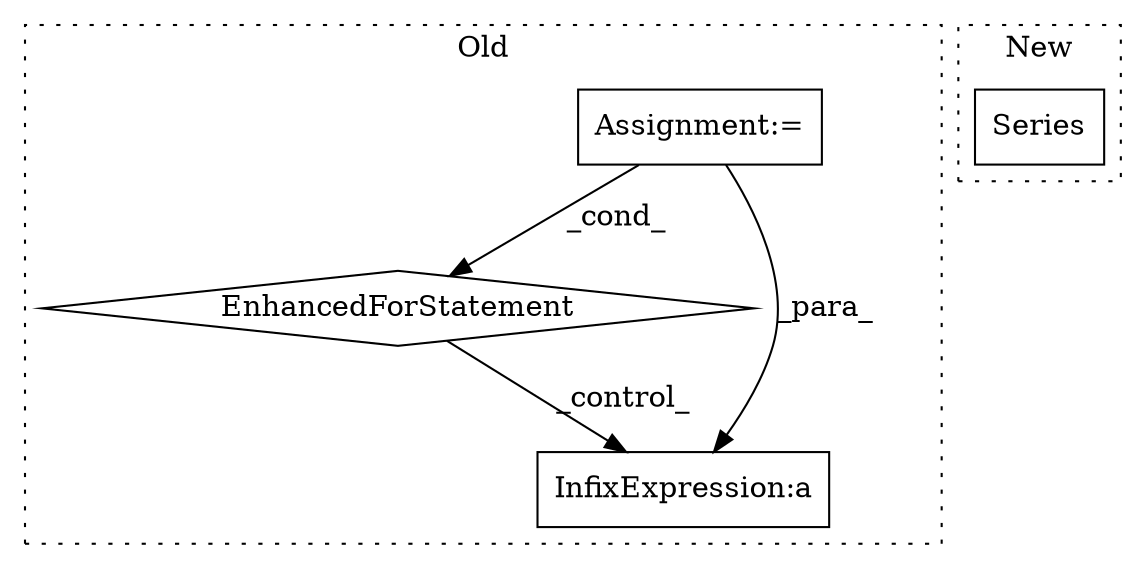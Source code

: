 digraph G {
subgraph cluster0 {
1 [label="EnhancedForStatement" a="70" s="2198,2282" l="53,2" shape="diamond"];
3 [label="Assignment:=" a="7" s="2198,2282" l="53,2" shape="box"];
4 [label="InfixExpression:a" a="27" s="2359" l="3" shape="box"];
label = "Old";
style="dotted";
}
subgraph cluster1 {
2 [label="Series" a="32" s="3657,3667" l="7,1" shape="box"];
label = "New";
style="dotted";
}
1 -> 4 [label="_control_"];
3 -> 4 [label="_para_"];
3 -> 1 [label="_cond_"];
}